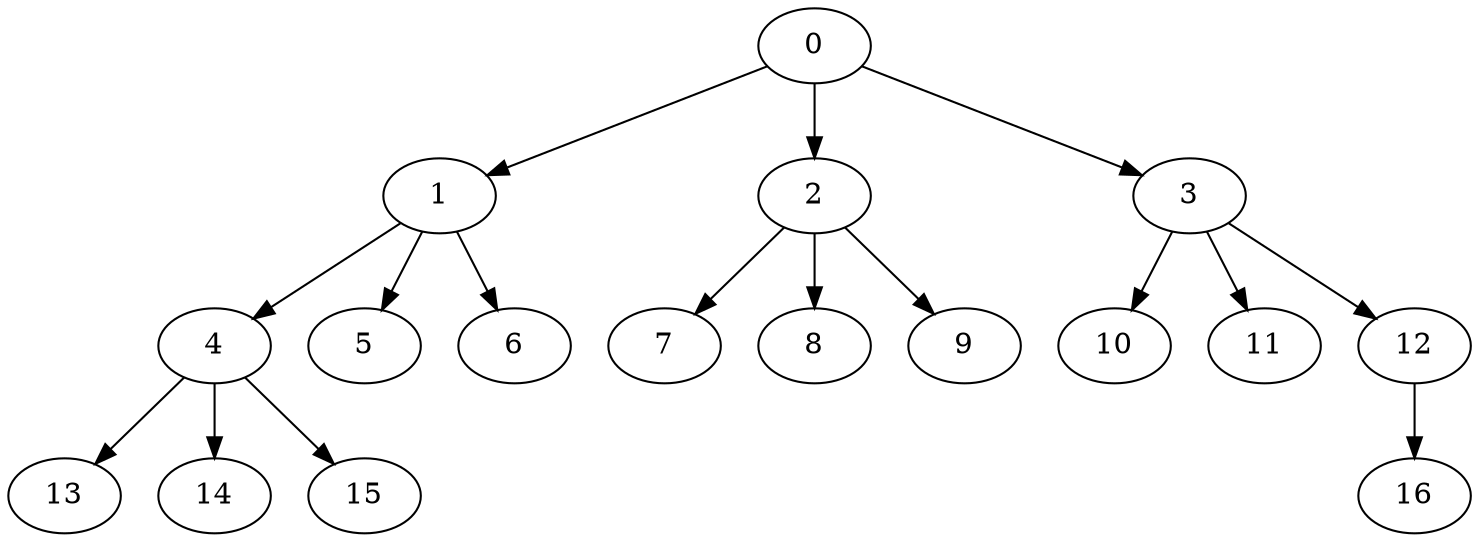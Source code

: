 digraph "OutTree-Balanced-MaxBf-3_Nodes_15_CCR_0.1_WeightType_Random" {
	0	 [Weight=50];
	1	 [Weight=70];
	0 -> 1	 [Weight=9];
	2	 [Weight=90];
	0 -> 2	 [Weight=7];
	3	 [Weight=100];
	0 -> 3	 [Weight=4];
	4	 [Weight=40];
	1 -> 4	 [Weight=10];
	5	 [Weight=20];
	1 -> 5	 [Weight=7];
	6	 [Weight=100];
	1 -> 6	 [Weight=5];
	7	 [Weight=80];
	2 -> 7	 [Weight=5];
	8	 [Weight=50];
	2 -> 8	 [Weight=3];
	9	 [Weight=20];
	2 -> 9	 [Weight=10];
	10	 [Weight=20];
	3 -> 10	 [Weight=4];
	11	 [Weight=30];
    3 -> 11	 [Weight=6];
    12	 [Weight=40];
    3 -> 12	 [Weight=4];
    13	 [Weight=40];
    4 -> 13	 [Weight=4];
    14	 [Weight=40];
    4 -> 14	 [Weight=4];
    15	 [Weight=40];
    4 -> 15	 [Weight=4];
    16	 [Weight=40];
    12 -> 16	 [Weight=4];
}
